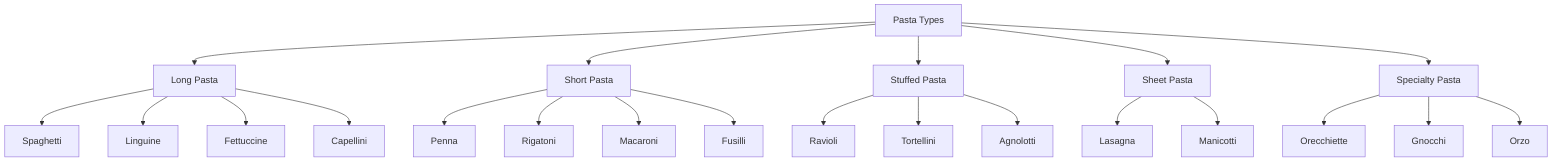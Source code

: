 graph TD
    A[Pasta Types] --> B[Long Pasta]
    A --> C[Short Pasta]
    A --> D[Stuffed Pasta]
    A --> E[Sheet Pasta]
    A --> F[Specialty Pasta]

    B --> B1[Spaghetti]
    B --> B2[Linguine]
    B --> B3[Fettuccine]
    B --> B4[Capellini]

    C --> C1[Penna]
    C --> C2[Rigatoni]
    C --> C3[Macaroni]
    C --> C4[Fusilli]

    D --> D1[Ravioli]
    D --> D2[Tortellini]
    D --> D3[Agnolotti]

    E --> E1[Lasagna]
    E --> E2[Manicotti]
    
    F --> F1[Orecchiette]
    F --> F2[Gnocchi]
    F --> F3[Orzo]